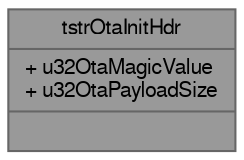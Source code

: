 digraph "tstrOtaInitHdr"
{
 // LATEX_PDF_SIZE
  bgcolor="transparent";
  edge [fontname=FreeSans,fontsize=10,labelfontname=FreeSans,labelfontsize=10];
  node [fontname=FreeSans,fontsize=10,shape=box,height=0.2,width=0.4];
  Node1 [shape=record,label="{tstrOtaInitHdr\n|+ u32OtaMagicValue\l+ u32OtaPayloadSize\l|}",height=0.2,width=0.4,color="gray40", fillcolor="grey60", style="filled", fontcolor="black",tooltip="This struct contains the OTA image header."];
}

